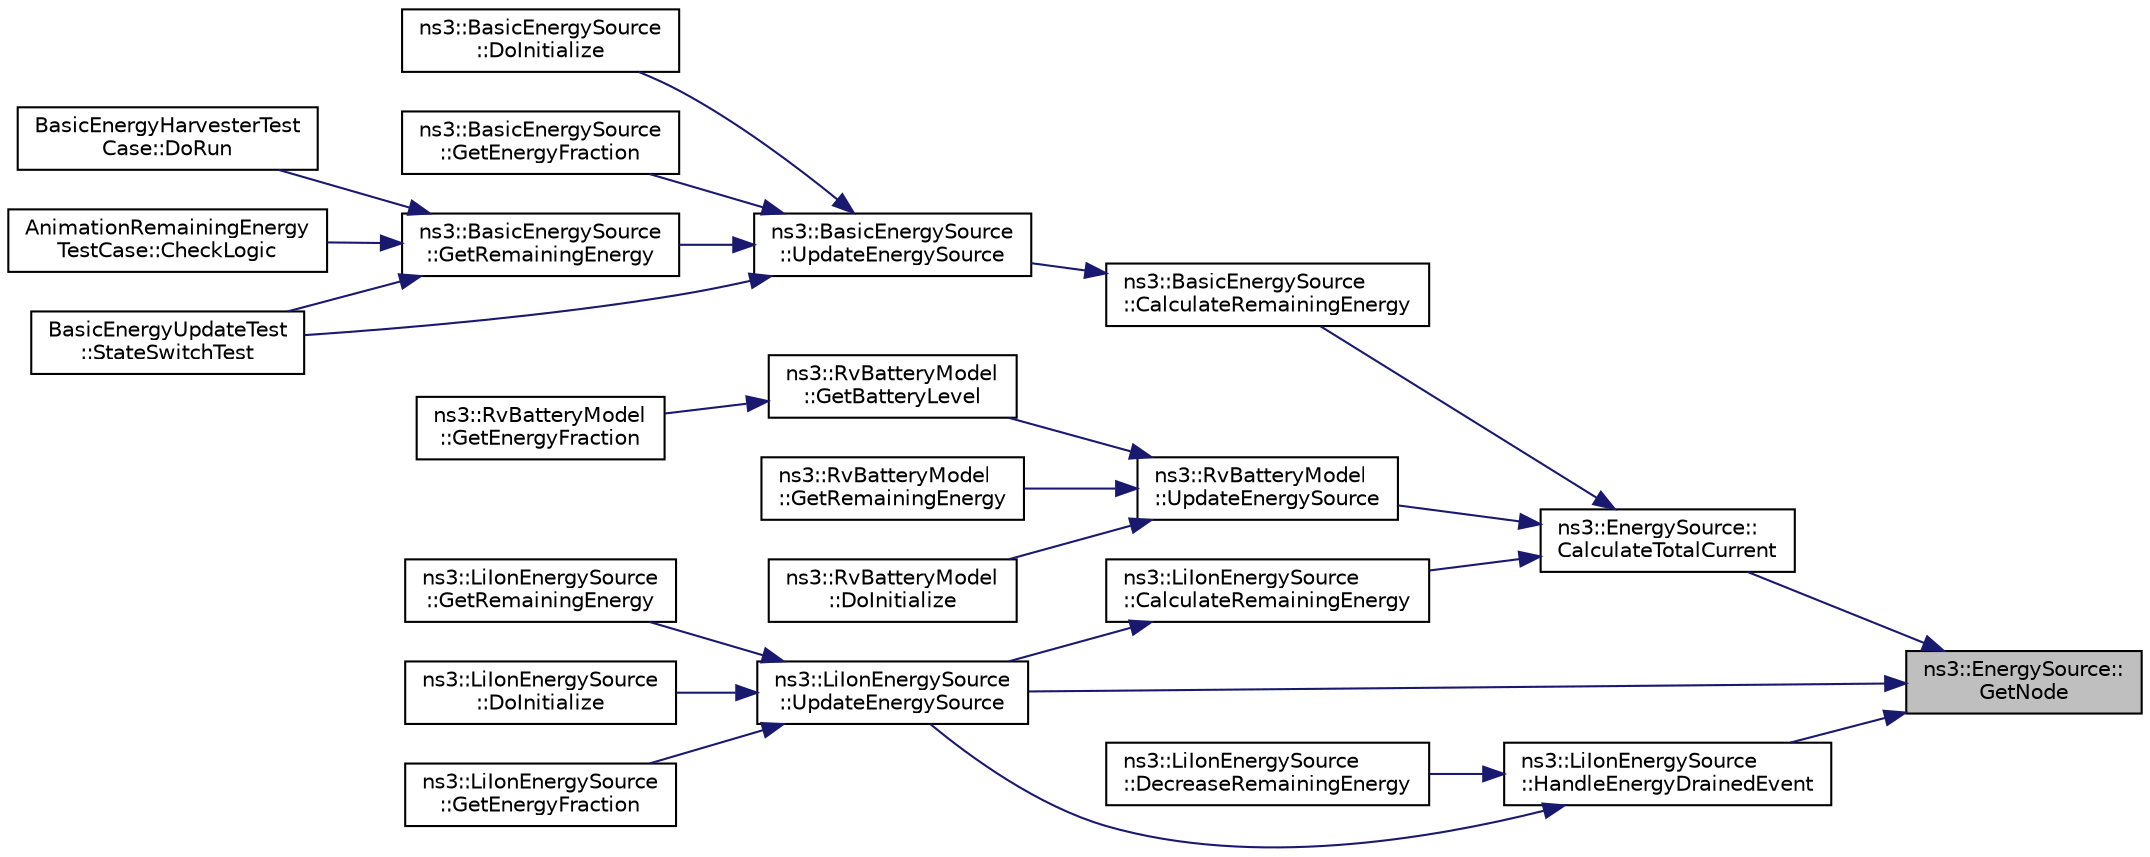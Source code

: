 digraph "ns3::EnergySource::GetNode"
{
 // LATEX_PDF_SIZE
  edge [fontname="Helvetica",fontsize="10",labelfontname="Helvetica",labelfontsize="10"];
  node [fontname="Helvetica",fontsize="10",shape=record];
  rankdir="RL";
  Node1 [label="ns3::EnergySource::\lGetNode",height=0.2,width=0.4,color="black", fillcolor="grey75", style="filled", fontcolor="black",tooltip=" "];
  Node1 -> Node2 [dir="back",color="midnightblue",fontsize="10",style="solid",fontname="Helvetica"];
  Node2 [label="ns3::EnergySource::\lCalculateTotalCurrent",height=0.2,width=0.4,color="black", fillcolor="white", style="filled",URL="$classns3_1_1_energy_source.html#ac8b121ba1389d5545705e52d1a6fd602",tooltip=" "];
  Node2 -> Node3 [dir="back",color="midnightblue",fontsize="10",style="solid",fontname="Helvetica"];
  Node3 [label="ns3::BasicEnergySource\l::CalculateRemainingEnergy",height=0.2,width=0.4,color="black", fillcolor="white", style="filled",URL="$classns3_1_1_basic_energy_source.html#adae3ce4cc2dbead3d27ae5eafaa7126b",tooltip="Calculates remaining energy."];
  Node3 -> Node4 [dir="back",color="midnightblue",fontsize="10",style="solid",fontname="Helvetica"];
  Node4 [label="ns3::BasicEnergySource\l::UpdateEnergySource",height=0.2,width=0.4,color="black", fillcolor="white", style="filled",URL="$classns3_1_1_basic_energy_source.html#a184cad1de97de7162e18f976d987bdaf",tooltip="Implements UpdateEnergySource."];
  Node4 -> Node5 [dir="back",color="midnightblue",fontsize="10",style="solid",fontname="Helvetica"];
  Node5 [label="ns3::BasicEnergySource\l::DoInitialize",height=0.2,width=0.4,color="black", fillcolor="white", style="filled",URL="$classns3_1_1_basic_energy_source.html#af8a8c06e1d559059719560dea1a5be9e",tooltip="Defined in ns3::Object."];
  Node4 -> Node6 [dir="back",color="midnightblue",fontsize="10",style="solid",fontname="Helvetica"];
  Node6 [label="ns3::BasicEnergySource\l::GetEnergyFraction",height=0.2,width=0.4,color="black", fillcolor="white", style="filled",URL="$classns3_1_1_basic_energy_source.html#aa8f5de0d9c0707b8ae2a005f7a57680e",tooltip=" "];
  Node4 -> Node7 [dir="back",color="midnightblue",fontsize="10",style="solid",fontname="Helvetica"];
  Node7 [label="ns3::BasicEnergySource\l::GetRemainingEnergy",height=0.2,width=0.4,color="black", fillcolor="white", style="filled",URL="$classns3_1_1_basic_energy_source.html#a35775aa9a2496255e9f075a9709886b0",tooltip=" "];
  Node7 -> Node8 [dir="back",color="midnightblue",fontsize="10",style="solid",fontname="Helvetica"];
  Node8 [label="AnimationRemainingEnergy\lTestCase::CheckLogic",height=0.2,width=0.4,color="black", fillcolor="white", style="filled",URL="$class_animation_remaining_energy_test_case.html#a3def2f707d835583c47d9d7a28c3a291",tooltip="Check logic function."];
  Node7 -> Node9 [dir="back",color="midnightblue",fontsize="10",style="solid",fontname="Helvetica"];
  Node9 [label="BasicEnergyHarvesterTest\lCase::DoRun",height=0.2,width=0.4,color="black", fillcolor="white", style="filled",URL="$class_basic_energy_harvester_test_case.html#a0ccc441de009ad419be183aae7398576",tooltip="Implementation to actually run this TestCase."];
  Node7 -> Node10 [dir="back",color="midnightblue",fontsize="10",style="solid",fontname="Helvetica"];
  Node10 [label="BasicEnergyUpdateTest\l::StateSwitchTest",height=0.2,width=0.4,color="black", fillcolor="white", style="filled",URL="$class_basic_energy_update_test.html#ac28faac8cc32c522656387796dee83fc",tooltip=" "];
  Node4 -> Node10 [dir="back",color="midnightblue",fontsize="10",style="solid",fontname="Helvetica"];
  Node2 -> Node11 [dir="back",color="midnightblue",fontsize="10",style="solid",fontname="Helvetica"];
  Node11 [label="ns3::LiIonEnergySource\l::CalculateRemainingEnergy",height=0.2,width=0.4,color="black", fillcolor="white", style="filled",URL="$classns3_1_1_li_ion_energy_source.html#a7df49ec678488cab1e5d57a2ee7e3ddb",tooltip="Calculates remaining energy."];
  Node11 -> Node12 [dir="back",color="midnightblue",fontsize="10",style="solid",fontname="Helvetica"];
  Node12 [label="ns3::LiIonEnergySource\l::UpdateEnergySource",height=0.2,width=0.4,color="black", fillcolor="white", style="filled",URL="$classns3_1_1_li_ion_energy_source.html#a189ac70234f5af2d1b1457ea43bd1b9f",tooltip="Implements UpdateEnergySource."];
  Node12 -> Node13 [dir="back",color="midnightblue",fontsize="10",style="solid",fontname="Helvetica"];
  Node13 [label="ns3::LiIonEnergySource\l::DoInitialize",height=0.2,width=0.4,color="black", fillcolor="white", style="filled",URL="$classns3_1_1_li_ion_energy_source.html#ab66c94318f6e0aefbd7fc295f31532f4",tooltip="Initialize() implementation."];
  Node12 -> Node14 [dir="back",color="midnightblue",fontsize="10",style="solid",fontname="Helvetica"];
  Node14 [label="ns3::LiIonEnergySource\l::GetEnergyFraction",height=0.2,width=0.4,color="black", fillcolor="white", style="filled",URL="$classns3_1_1_li_ion_energy_source.html#aa3844868e0940b3aa5a7817388de7dd0",tooltip=" "];
  Node12 -> Node15 [dir="back",color="midnightblue",fontsize="10",style="solid",fontname="Helvetica"];
  Node15 [label="ns3::LiIonEnergySource\l::GetRemainingEnergy",height=0.2,width=0.4,color="black", fillcolor="white", style="filled",URL="$classns3_1_1_li_ion_energy_source.html#a519935a69b4b4b3f347855cee794d4d8",tooltip=" "];
  Node2 -> Node16 [dir="back",color="midnightblue",fontsize="10",style="solid",fontname="Helvetica"];
  Node16 [label="ns3::RvBatteryModel\l::UpdateEnergySource",height=0.2,width=0.4,color="black", fillcolor="white", style="filled",URL="$classns3_1_1_rv_battery_model.html#ac0885eeb1b510ffe52531e7e68039d3e",tooltip="Implements UpdateEnergySource."];
  Node16 -> Node17 [dir="back",color="midnightblue",fontsize="10",style="solid",fontname="Helvetica"];
  Node17 [label="ns3::RvBatteryModel\l::DoInitialize",height=0.2,width=0.4,color="black", fillcolor="white", style="filled",URL="$classns3_1_1_rv_battery_model.html#a2876516a9e3fa5e077cc0ee0748dbfe5",tooltip="Defined in ns3::Object."];
  Node16 -> Node18 [dir="back",color="midnightblue",fontsize="10",style="solid",fontname="Helvetica"];
  Node18 [label="ns3::RvBatteryModel\l::GetBatteryLevel",height=0.2,width=0.4,color="black", fillcolor="white", style="filled",URL="$classns3_1_1_rv_battery_model.html#af3047a4edc01822b612bb2fb70ee7991",tooltip=" "];
  Node18 -> Node19 [dir="back",color="midnightblue",fontsize="10",style="solid",fontname="Helvetica"];
  Node19 [label="ns3::RvBatteryModel\l::GetEnergyFraction",height=0.2,width=0.4,color="black", fillcolor="white", style="filled",URL="$classns3_1_1_rv_battery_model.html#a38e73ce97ec3d6d1c996fe897d121060",tooltip=" "];
  Node16 -> Node20 [dir="back",color="midnightblue",fontsize="10",style="solid",fontname="Helvetica"];
  Node20 [label="ns3::RvBatteryModel\l::GetRemainingEnergy",height=0.2,width=0.4,color="black", fillcolor="white", style="filled",URL="$classns3_1_1_rv_battery_model.html#a7ab2862fe0f9006fecefe5ee8a5a1c52",tooltip=" "];
  Node1 -> Node21 [dir="back",color="midnightblue",fontsize="10",style="solid",fontname="Helvetica"];
  Node21 [label="ns3::LiIonEnergySource\l::HandleEnergyDrainedEvent",height=0.2,width=0.4,color="black", fillcolor="white", style="filled",URL="$classns3_1_1_li_ion_energy_source.html#a9877b583fe62f4f4787e465b28cda8c8",tooltip="Handles the remaining energy going to zero event."];
  Node21 -> Node22 [dir="back",color="midnightblue",fontsize="10",style="solid",fontname="Helvetica"];
  Node22 [label="ns3::LiIonEnergySource\l::DecreaseRemainingEnergy",height=0.2,width=0.4,color="black", fillcolor="white", style="filled",URL="$classns3_1_1_li_ion_energy_source.html#af408d4480446af4fa75dc22df19ecdec",tooltip=" "];
  Node21 -> Node12 [dir="back",color="midnightblue",fontsize="10",style="solid",fontname="Helvetica"];
  Node1 -> Node12 [dir="back",color="midnightblue",fontsize="10",style="solid",fontname="Helvetica"];
}
